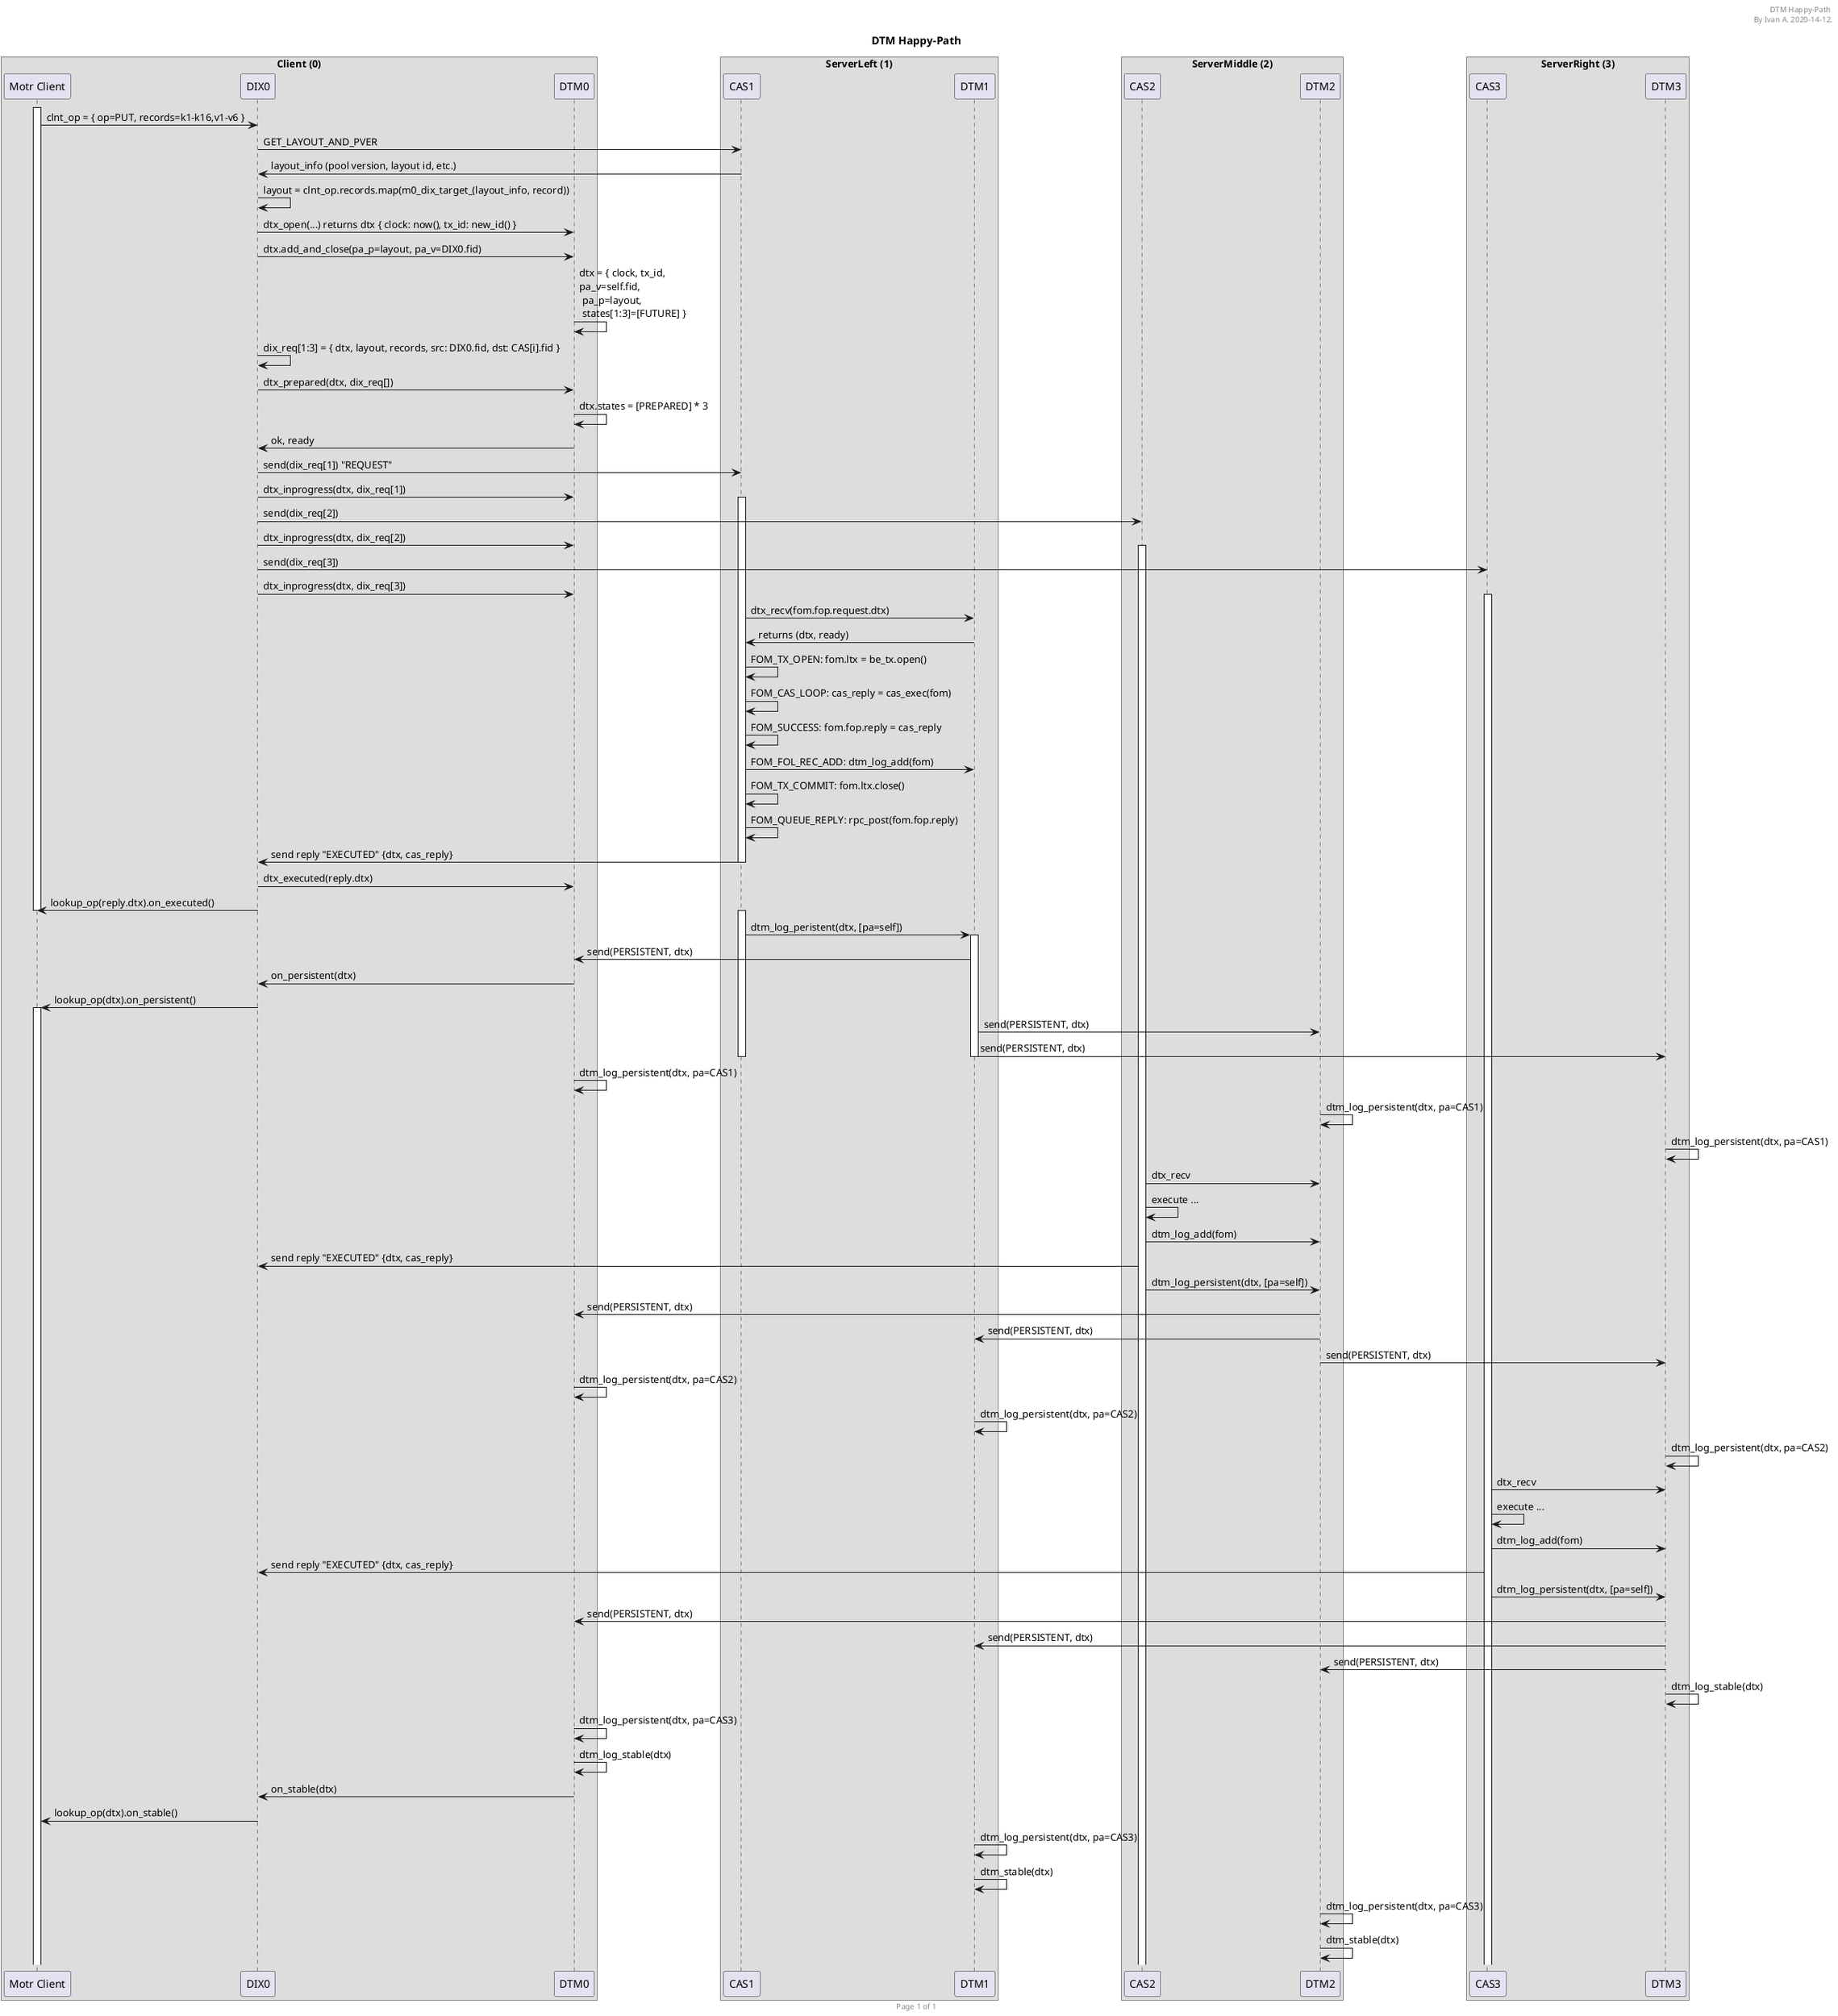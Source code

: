 @startuml

' The diagram describes a use-case where
' the participants did not experience
' a failure (the so-called "happy-path").
' The goal of the diagram is to show the interactions
' between CAS client/service and DTM library/service.

header DTM Happy-Path \n By Ivan A. 2020-14-12.
footer Page %page% of %lastpage%

title DTM Happy-Path

' The types of processes used here:
' 	- Originators (participants without peristent storage)
' 	- Participants (participants with persistent storage).


box "Client (0)"
	participant "Motr Client" as user
	participant "DIX0" as DIX0
	participant "DTM0" as DTM0
end box

box "ServerLeft (1)"
	participant "CAS1" as CAS1
	participant "DTM1" as DTM1
end box

box "ServerMiddle (2)"
	participant "CAS2" as CAS2
	participant "DTM2" as DTM2
end box

box "ServerRight (3)"
	participant "CAS3" as CAS3
	participant "DTM3" as DTM3
end box

' Prepare op and start execution on (1) 2{{{

activate user
user -> DIX0: clnt_op = { op=PUT, records=k1-k16,v1-v6 }
DIX0 -> CAS1: GET_LAYOUT_AND_PVER
CAS1 -> DIX0: layout_info (pool version, layout id, etc.)
DIX0 -> DIX0: layout = clnt_op.records.map(m0_dix_target_(layout_info, record))
DIX0 -> DTM0: dtx_open(...) returns dtx { clock: now(), tx_id: new_id() }
DIX0 -> DTM0: dtx.add_and_close(pa_p=layout, pa_v=DIX0.fid)
DTM0 -> DTM0: dtx = { clock, tx_id, \npa_v=self.fid,\n pa_p=layout,\n states[1:3]=[FUTURE] }
DIX0 -> DIX0: dix_req[1:3] = { dtx, layout, records, src: DIX0.fid, dst: CAS[i].fid }
DIX0 -> DTM0: dtx_prepared(dtx, dix_req[])
DTM0 -> DTM0: dtx.states = [PREPARED] * 3
DTM0 -> DIX0: ok, ready
DIX0 -> CAS1: send(dix_req[1]) "REQUEST"
DIX0 -> DTM0: dtx_inprogress(dtx, dix_req[1])

' 2}}}

' Execute it on (1) 2{{{
activate CAS1
DIX0 -> CAS2: send(dix_req[2])
DIX0 -> DTM0: dtx_inprogress(dtx, dix_req[2])
activate CAS2
DIX0 -> CAS3: send(dix_req[3])
DIX0 -> DTM0: dtx_inprogress(dtx, dix_req[3])
activate CAS3
CAS1 -> DTM1: dtx_recv(fom.fop.request.dtx)
DTM1 -> CAS1: returns (dtx, ready)
CAS1 -> CAS1: FOM_TX_OPEN: fom.ltx = be_tx.open()
CAS1 -> CAS1: FOM_CAS_LOOP: cas_reply = cas_exec(fom)
CAS1 -> CAS1: FOM_SUCCESS: fom.fop.reply = cas_reply
CAS1 -> DTM1: FOM_FOL_REC_ADD: dtm_log_add(fom)
CAS1 -> CAS1: FOM_TX_COMMIT: fom.ltx.close()
CAS1 -> CAS1: FOM_QUEUE_REPLY: rpc_post(fom.fop.reply)
CAS1 -> DIX0: send reply "EXECUTED" {dtx, cas_reply}
deactivate CAS1
DIX0 -> DTM0: dtx_executed(reply.dtx)
DIX0 -> user: lookup_op(reply.dtx).on_executed()
deactivate user
activate CAS1
' }}}

' CAS1 persistent 2{{{
CAS1 -> DTM1: dtm_log_peristent(dtx, [pa=self])
activate DTM1
DTM1 -> DTM0: send(PERSISTENT, dtx)
DTM0 -> DIX0: on_persistent(dtx)
DIX0 -> user: lookup_op(dtx).on_persistent()
activate user
DTM1 -> DTM2: send(PERSISTENT, dtx)
DTM1 -> DTM3: send(PERSISTENT, dtx)
deactivate CAS1
deactivate DTM1
DTM0 -> DTM0: dtm_log_persistent(dtx, pa=CAS1)
DTM2 -> DTM2: dtm_log_persistent(dtx, pa=CAS1)
DTM3 -> DTM3: dtm_log_persistent(dtx, pa=CAS1)
' }}}

' CAS2 execution 2{{{
CAS2 -> DTM2: dtx_recv
CAS2 -> CAS2: execute ...
CAS2 -> DTM2: dtm_log_add(fom)
CAS2 -> DIX0: send reply "EXECUTED" {dtx, cas_reply}
' 2}}}
' 
' CAS2 persistent 2{{{
CAS2 -> DTM2: dtm_log_persistent(dtx, [pa=self])
DTM2 -> DTM0: send(PERSISTENT, dtx)
DTM2 -> DTM1: send(PERSISTENT, dtx)
DTM2 -> DTM3: send(PERSISTENT, dtx)
' 2}}}

' CAS2 mark persistent 2{{{
DTM0 -> DTM0: dtm_log_persistent(dtx, pa=CAS2)
DTM1 -> DTM1: dtm_log_persistent(dtx, pa=CAS2)
DTM3 -> DTM3: dtm_log_persistent(dtx, pa=CAS2)
' 2}}}

' CAS3 execution 2{{{
CAS3 -> DTM3: dtx_recv
CAS3 -> CAS3: execute ...
CAS3 -> DTM3: dtm_log_add(fom)
CAS3 -> DIX0: send reply "EXECUTED" {dtx, cas_reply}
' 2}}}

' CAS3 persistent 2{{{
CAS3 -> DTM3: dtm_log_persistent(dtx, [pa=self])
DTM3 -> DTM0: send(PERSISTENT, dtx)
DTM3 -> DTM1: send(PERSISTENT, dtx)
DTM3 -> DTM2: send(PERSISTENT, dtx)
DTM3 -> DTM3: dtm_log_stable(dtx)
' 2}}}

' CAS3 mark persistent 2{{{
DTM0 -> DTM0: dtm_log_persistent(dtx, pa=CAS3)
DTM0 -> DTM0: dtm_log_stable(dtx)
DTM0 -> DIX0: on_stable(dtx)
DIX0 -> user: lookup_op(dtx).on_stable()
DTM1 -> DTM1: dtm_log_persistent(dtx, pa=CAS3)
DTM1 -> DTM1: dtm_stable(dtx)
DTM2 -> DTM2: dtm_log_persistent(dtx, pa=CAS3)
DTM2 -> DTM2: dtm_stable(dtx)
' 2}}}

@enduml
' vim: textwidth=80 nowrap foldmethod=marker

